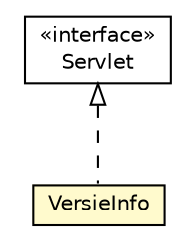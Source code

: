 #!/usr/local/bin/dot
#
# Class diagram 
# Generated by UMLGraph version R5_6-24-gf6e263 (http://www.umlgraph.org/)
#

digraph G {
	edge [fontname="Helvetica",fontsize=10,labelfontname="Helvetica",labelfontsize=10];
	node [fontname="Helvetica",fontsize=10,shape=plaintext];
	nodesep=0.25;
	ranksep=0.5;
	// nl.b3p.brmo.service.util.VersieInfo
	c16 [label=<<table title="nl.b3p.brmo.service.util.VersieInfo" border="0" cellborder="1" cellspacing="0" cellpadding="2" port="p" bgcolor="lemonChiffon" href="./VersieInfo.html">
		<tr><td><table border="0" cellspacing="0" cellpadding="1">
<tr><td align="center" balign="center"> VersieInfo </td></tr>
		</table></td></tr>
		</table>>, URL="./VersieInfo.html", fontname="Helvetica", fontcolor="black", fontsize=10.0];
	//nl.b3p.brmo.service.util.VersieInfo implements javax.servlet.Servlet
	c18:p -> c16:p [dir=back,arrowtail=empty,style=dashed];
	// javax.servlet.Servlet
	c18 [label=<<table title="javax.servlet.Servlet" border="0" cellborder="1" cellspacing="0" cellpadding="2" port="p" href="https://docs.oracle.com/javaee/7/api/javax/servlet/Servlet.html">
		<tr><td><table border="0" cellspacing="0" cellpadding="1">
<tr><td align="center" balign="center"> &#171;interface&#187; </td></tr>
<tr><td align="center" balign="center"> Servlet </td></tr>
		</table></td></tr>
		</table>>, URL="https://docs.oracle.com/javaee/7/api/javax/servlet/Servlet.html", fontname="Helvetica", fontcolor="black", fontsize=10.0];
}

